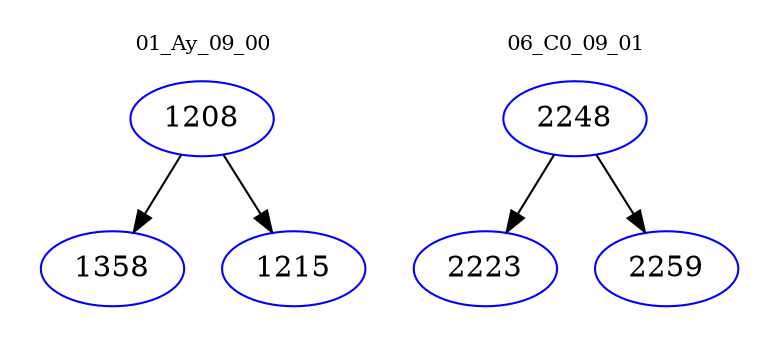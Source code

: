 digraph{
subgraph cluster_0 {
color = white
label = "01_Ay_09_00";
fontsize=10;
T0_1208 [label="1208", color="blue"]
T0_1208 -> T0_1358 [color="black"]
T0_1358 [label="1358", color="blue"]
T0_1208 -> T0_1215 [color="black"]
T0_1215 [label="1215", color="blue"]
}
subgraph cluster_1 {
color = white
label = "06_C0_09_01";
fontsize=10;
T1_2248 [label="2248", color="blue"]
T1_2248 -> T1_2223 [color="black"]
T1_2223 [label="2223", color="blue"]
T1_2248 -> T1_2259 [color="black"]
T1_2259 [label="2259", color="blue"]
}
}

